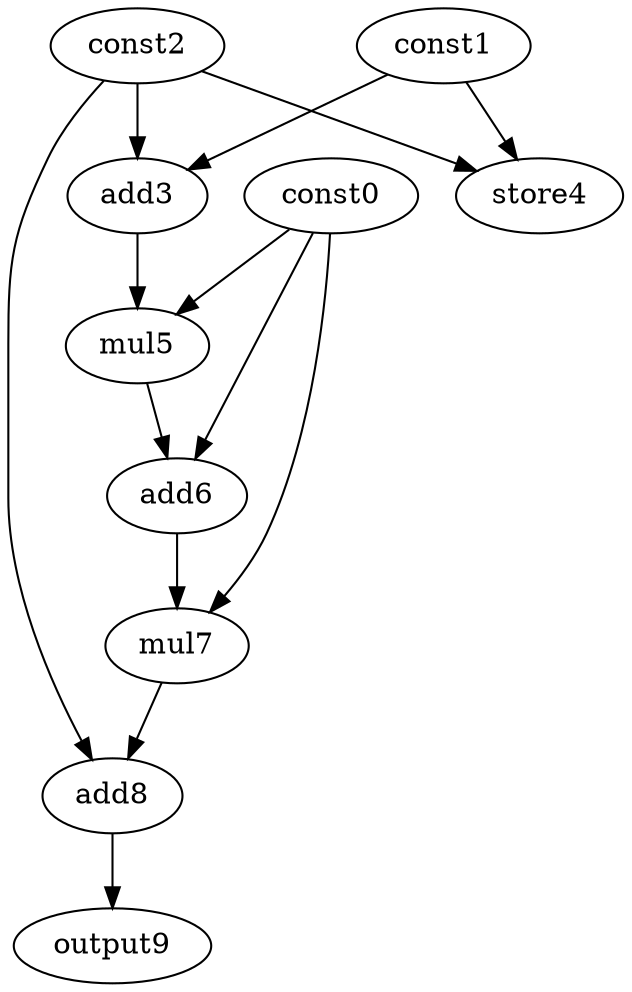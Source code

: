 digraph G { 
const0[opcode=const]; 
const1[opcode=const]; 
const2[opcode=const]; 
add3[opcode=add]; 
store4[opcode=store]; 
mul5[opcode=mul]; 
add6[opcode=add]; 
mul7[opcode=mul]; 
add8[opcode=add]; 
output9[opcode=output]; 
const1->add3[operand=0];
const2->add3[operand=1];
const1->store4[operand=0];
const2->store4[operand=1];
const0->mul5[operand=0];
add3->mul5[operand=1];
const0->add6[operand=0];
mul5->add6[operand=1];
const0->mul7[operand=0];
add6->mul7[operand=1];
const2->add8[operand=0];
mul7->add8[operand=1];
add8->output9[operand=0];
}
